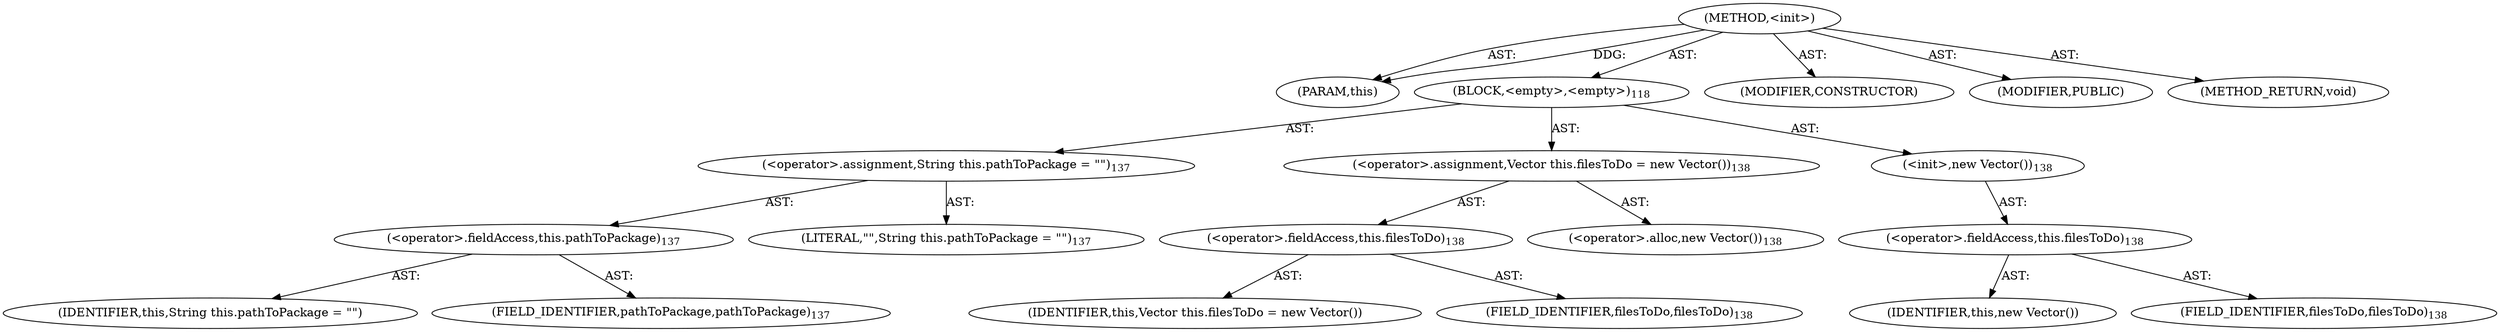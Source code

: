 digraph "&lt;init&gt;" {  
"111669149704" [label = <(METHOD,&lt;init&gt;)> ]
"115964117008" [label = <(PARAM,this)> ]
"25769803807" [label = <(BLOCK,&lt;empty&gt;,&lt;empty&gt;)<SUB>118</SUB>> ]
"30064771357" [label = <(&lt;operator&gt;.assignment,String this.pathToPackage = &quot;&quot;)<SUB>137</SUB>> ]
"30064771358" [label = <(&lt;operator&gt;.fieldAccess,this.pathToPackage)<SUB>137</SUB>> ]
"68719476961" [label = <(IDENTIFIER,this,String this.pathToPackage = &quot;&quot;)> ]
"55834574899" [label = <(FIELD_IDENTIFIER,pathToPackage,pathToPackage)<SUB>137</SUB>> ]
"90194313278" [label = <(LITERAL,&quot;&quot;,String this.pathToPackage = &quot;&quot;)<SUB>137</SUB>> ]
"30064771359" [label = <(&lt;operator&gt;.assignment,Vector this.filesToDo = new Vector())<SUB>138</SUB>> ]
"30064771360" [label = <(&lt;operator&gt;.fieldAccess,this.filesToDo)<SUB>138</SUB>> ]
"68719476962" [label = <(IDENTIFIER,this,Vector this.filesToDo = new Vector())> ]
"55834574900" [label = <(FIELD_IDENTIFIER,filesToDo,filesToDo)<SUB>138</SUB>> ]
"30064771361" [label = <(&lt;operator&gt;.alloc,new Vector())<SUB>138</SUB>> ]
"30064771362" [label = <(&lt;init&gt;,new Vector())<SUB>138</SUB>> ]
"30064771363" [label = <(&lt;operator&gt;.fieldAccess,this.filesToDo)<SUB>138</SUB>> ]
"68719476963" [label = <(IDENTIFIER,this,new Vector())> ]
"55834574901" [label = <(FIELD_IDENTIFIER,filesToDo,filesToDo)<SUB>138</SUB>> ]
"133143986198" [label = <(MODIFIER,CONSTRUCTOR)> ]
"133143986199" [label = <(MODIFIER,PUBLIC)> ]
"128849018888" [label = <(METHOD_RETURN,void)> ]
  "111669149704" -> "115964117008"  [ label = "AST: "] 
  "111669149704" -> "25769803807"  [ label = "AST: "] 
  "111669149704" -> "133143986198"  [ label = "AST: "] 
  "111669149704" -> "133143986199"  [ label = "AST: "] 
  "111669149704" -> "128849018888"  [ label = "AST: "] 
  "25769803807" -> "30064771357"  [ label = "AST: "] 
  "25769803807" -> "30064771359"  [ label = "AST: "] 
  "25769803807" -> "30064771362"  [ label = "AST: "] 
  "30064771357" -> "30064771358"  [ label = "AST: "] 
  "30064771357" -> "90194313278"  [ label = "AST: "] 
  "30064771358" -> "68719476961"  [ label = "AST: "] 
  "30064771358" -> "55834574899"  [ label = "AST: "] 
  "30064771359" -> "30064771360"  [ label = "AST: "] 
  "30064771359" -> "30064771361"  [ label = "AST: "] 
  "30064771360" -> "68719476962"  [ label = "AST: "] 
  "30064771360" -> "55834574900"  [ label = "AST: "] 
  "30064771362" -> "30064771363"  [ label = "AST: "] 
  "30064771363" -> "68719476963"  [ label = "AST: "] 
  "30064771363" -> "55834574901"  [ label = "AST: "] 
  "111669149704" -> "115964117008"  [ label = "DDG: "] 
}
